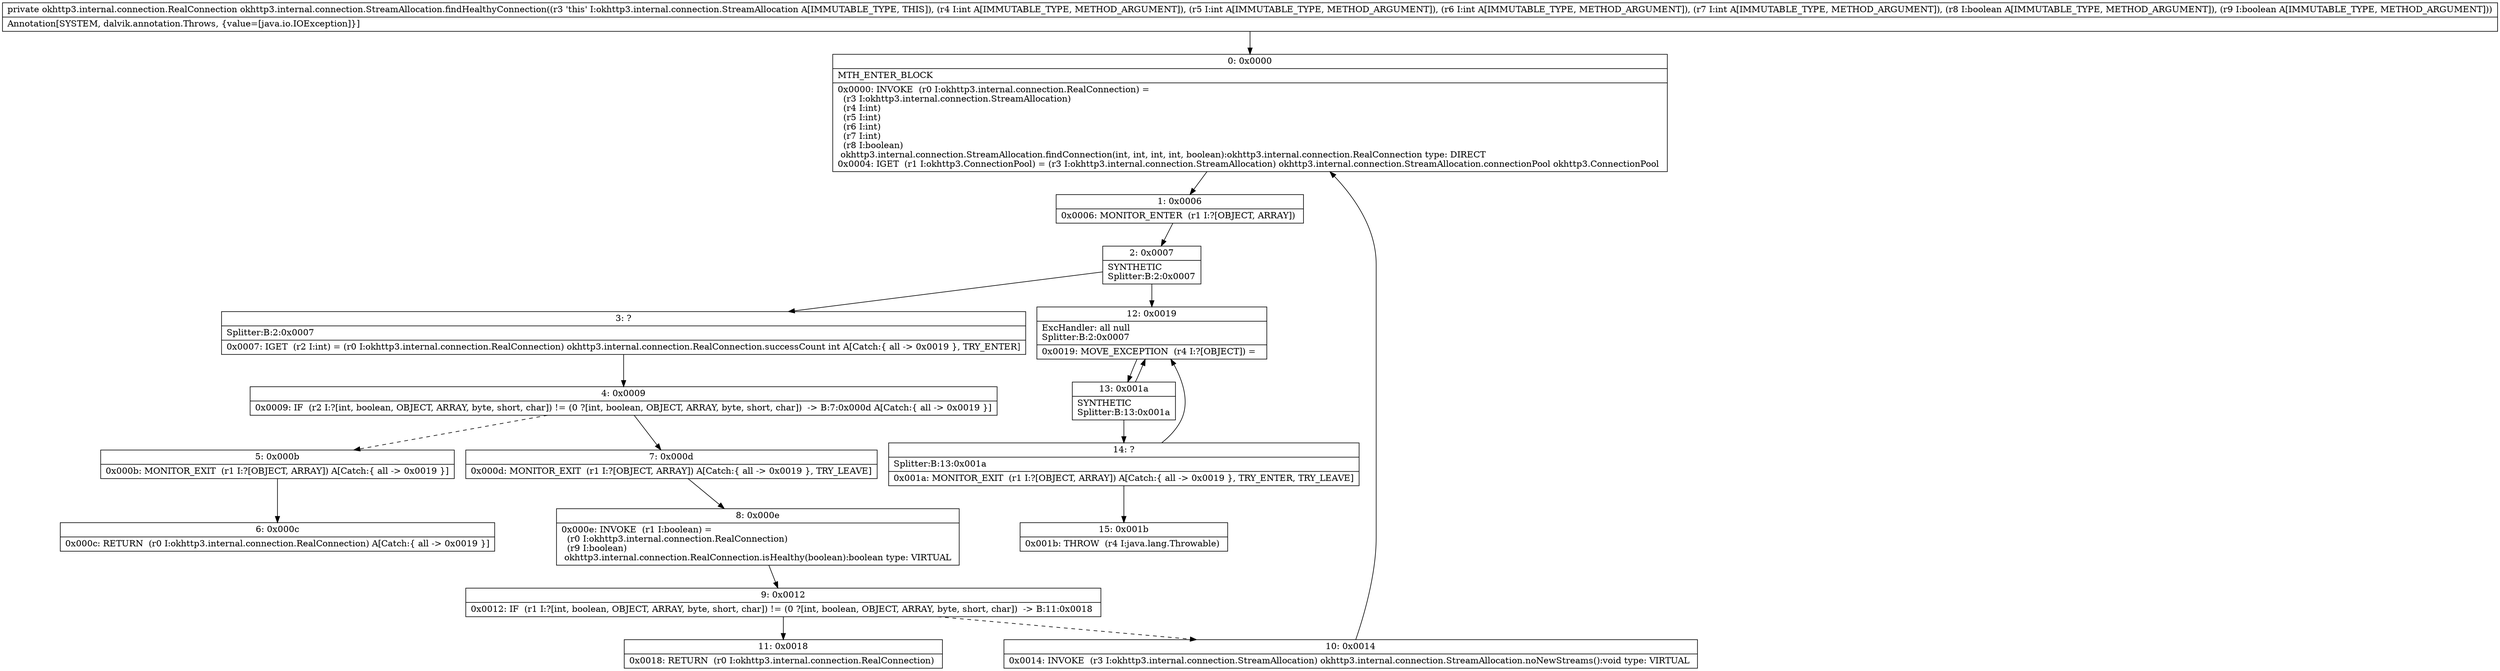 digraph "CFG forokhttp3.internal.connection.StreamAllocation.findHealthyConnection(IIIIZZ)Lokhttp3\/internal\/connection\/RealConnection;" {
Node_0 [shape=record,label="{0\:\ 0x0000|MTH_ENTER_BLOCK\l|0x0000: INVOKE  (r0 I:okhttp3.internal.connection.RealConnection) = \l  (r3 I:okhttp3.internal.connection.StreamAllocation)\l  (r4 I:int)\l  (r5 I:int)\l  (r6 I:int)\l  (r7 I:int)\l  (r8 I:boolean)\l okhttp3.internal.connection.StreamAllocation.findConnection(int, int, int, int, boolean):okhttp3.internal.connection.RealConnection type: DIRECT \l0x0004: IGET  (r1 I:okhttp3.ConnectionPool) = (r3 I:okhttp3.internal.connection.StreamAllocation) okhttp3.internal.connection.StreamAllocation.connectionPool okhttp3.ConnectionPool \l}"];
Node_1 [shape=record,label="{1\:\ 0x0006|0x0006: MONITOR_ENTER  (r1 I:?[OBJECT, ARRAY]) \l}"];
Node_2 [shape=record,label="{2\:\ 0x0007|SYNTHETIC\lSplitter:B:2:0x0007\l}"];
Node_3 [shape=record,label="{3\:\ ?|Splitter:B:2:0x0007\l|0x0007: IGET  (r2 I:int) = (r0 I:okhttp3.internal.connection.RealConnection) okhttp3.internal.connection.RealConnection.successCount int A[Catch:\{ all \-\> 0x0019 \}, TRY_ENTER]\l}"];
Node_4 [shape=record,label="{4\:\ 0x0009|0x0009: IF  (r2 I:?[int, boolean, OBJECT, ARRAY, byte, short, char]) != (0 ?[int, boolean, OBJECT, ARRAY, byte, short, char])  \-\> B:7:0x000d A[Catch:\{ all \-\> 0x0019 \}]\l}"];
Node_5 [shape=record,label="{5\:\ 0x000b|0x000b: MONITOR_EXIT  (r1 I:?[OBJECT, ARRAY]) A[Catch:\{ all \-\> 0x0019 \}]\l}"];
Node_6 [shape=record,label="{6\:\ 0x000c|0x000c: RETURN  (r0 I:okhttp3.internal.connection.RealConnection) A[Catch:\{ all \-\> 0x0019 \}]\l}"];
Node_7 [shape=record,label="{7\:\ 0x000d|0x000d: MONITOR_EXIT  (r1 I:?[OBJECT, ARRAY]) A[Catch:\{ all \-\> 0x0019 \}, TRY_LEAVE]\l}"];
Node_8 [shape=record,label="{8\:\ 0x000e|0x000e: INVOKE  (r1 I:boolean) = \l  (r0 I:okhttp3.internal.connection.RealConnection)\l  (r9 I:boolean)\l okhttp3.internal.connection.RealConnection.isHealthy(boolean):boolean type: VIRTUAL \l}"];
Node_9 [shape=record,label="{9\:\ 0x0012|0x0012: IF  (r1 I:?[int, boolean, OBJECT, ARRAY, byte, short, char]) != (0 ?[int, boolean, OBJECT, ARRAY, byte, short, char])  \-\> B:11:0x0018 \l}"];
Node_10 [shape=record,label="{10\:\ 0x0014|0x0014: INVOKE  (r3 I:okhttp3.internal.connection.StreamAllocation) okhttp3.internal.connection.StreamAllocation.noNewStreams():void type: VIRTUAL \l}"];
Node_11 [shape=record,label="{11\:\ 0x0018|0x0018: RETURN  (r0 I:okhttp3.internal.connection.RealConnection) \l}"];
Node_12 [shape=record,label="{12\:\ 0x0019|ExcHandler: all null\lSplitter:B:2:0x0007\l|0x0019: MOVE_EXCEPTION  (r4 I:?[OBJECT]) =  \l}"];
Node_13 [shape=record,label="{13\:\ 0x001a|SYNTHETIC\lSplitter:B:13:0x001a\l}"];
Node_14 [shape=record,label="{14\:\ ?|Splitter:B:13:0x001a\l|0x001a: MONITOR_EXIT  (r1 I:?[OBJECT, ARRAY]) A[Catch:\{ all \-\> 0x0019 \}, TRY_ENTER, TRY_LEAVE]\l}"];
Node_15 [shape=record,label="{15\:\ 0x001b|0x001b: THROW  (r4 I:java.lang.Throwable) \l}"];
MethodNode[shape=record,label="{private okhttp3.internal.connection.RealConnection okhttp3.internal.connection.StreamAllocation.findHealthyConnection((r3 'this' I:okhttp3.internal.connection.StreamAllocation A[IMMUTABLE_TYPE, THIS]), (r4 I:int A[IMMUTABLE_TYPE, METHOD_ARGUMENT]), (r5 I:int A[IMMUTABLE_TYPE, METHOD_ARGUMENT]), (r6 I:int A[IMMUTABLE_TYPE, METHOD_ARGUMENT]), (r7 I:int A[IMMUTABLE_TYPE, METHOD_ARGUMENT]), (r8 I:boolean A[IMMUTABLE_TYPE, METHOD_ARGUMENT]), (r9 I:boolean A[IMMUTABLE_TYPE, METHOD_ARGUMENT]))  | Annotation[SYSTEM, dalvik.annotation.Throws, \{value=[java.io.IOException]\}]\l}"];
MethodNode -> Node_0;
Node_0 -> Node_1;
Node_1 -> Node_2;
Node_2 -> Node_3;
Node_2 -> Node_12;
Node_3 -> Node_4;
Node_4 -> Node_5[style=dashed];
Node_4 -> Node_7;
Node_5 -> Node_6;
Node_7 -> Node_8;
Node_8 -> Node_9;
Node_9 -> Node_10[style=dashed];
Node_9 -> Node_11;
Node_10 -> Node_0;
Node_12 -> Node_13;
Node_13 -> Node_14;
Node_13 -> Node_12;
Node_14 -> Node_15;
Node_14 -> Node_12;
}

